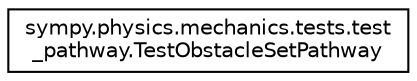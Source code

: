 digraph "Graphical Class Hierarchy"
{
 // LATEX_PDF_SIZE
  edge [fontname="Helvetica",fontsize="10",labelfontname="Helvetica",labelfontsize="10"];
  node [fontname="Helvetica",fontsize="10",shape=record];
  rankdir="LR";
  Node0 [label="sympy.physics.mechanics.tests.test\l_pathway.TestObstacleSetPathway",height=0.2,width=0.4,color="black", fillcolor="white", style="filled",URL="$classsympy_1_1physics_1_1mechanics_1_1tests_1_1test__pathway_1_1TestObstacleSetPathway.html",tooltip=" "];
}
